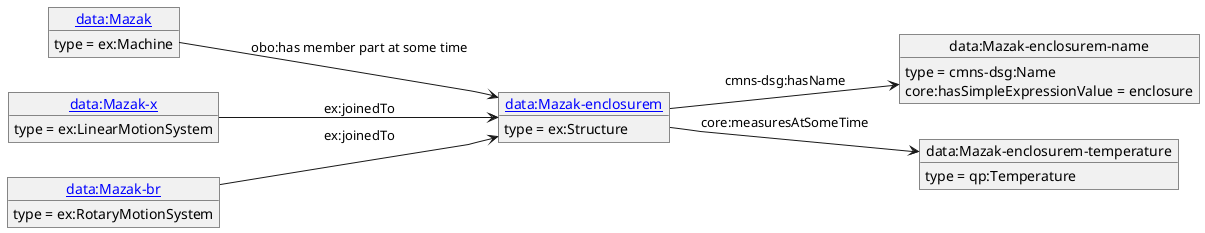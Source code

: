 @startuml
skinparam linetype polyline
left to right direction
object "[[./Mazak-enclosurem.html data:Mazak-enclosurem]]" as o1 {
 type = ex:Structure
 }
object "data:Mazak-enclosurem-name" as o2 {
 type = cmns-dsg:Name
 }
object "data:Mazak-enclosurem-temperature" as o3 {
 type = qp:Temperature
 }
object "[[./Mazak.html data:Mazak]]" as o4 {
 type = ex:Machine
 }
object "[[./Mazak-x.html data:Mazak-x]]" as o5 {
 type = ex:LinearMotionSystem
 }
object "[[./Mazak-br.html data:Mazak-br]]" as o6 {
 type = ex:RotaryMotionSystem
 }
o1 --> o2 : cmns-dsg:hasName
o2 : core:hasSimpleExpressionValue = enclosure
o1 --> o3 : core:measuresAtSomeTime
o4 --> o1 : obo:has member part at some time
o5 --> o1 : ex:joinedTo
o6 --> o1 : ex:joinedTo
@enduml

